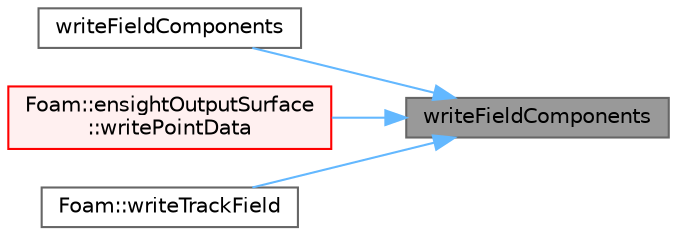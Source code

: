 digraph "writeFieldComponents"
{
 // LATEX_PDF_SIZE
  bgcolor="transparent";
  edge [fontname=Helvetica,fontsize=10,labelfontname=Helvetica,labelfontsize=10];
  node [fontname=Helvetica,fontsize=10,shape=box,height=0.2,width=0.4];
  rankdir="RL";
  Node1 [id="Node000001",label="writeFieldComponents",height=0.2,width=0.4,color="gray40", fillcolor="grey60", style="filled", fontcolor="black",tooltip=" "];
  Node1 -> Node2 [id="edge1_Node000001_Node000002",dir="back",color="steelblue1",style="solid",tooltip=" "];
  Node2 [id="Node000002",label="writeFieldComponents",height=0.2,width=0.4,color="grey40", fillcolor="white", style="filled",URL="$namespaceFoam_1_1ensightOutput_1_1Detail.html#ae3add1ccb828a002e9da453c68832583",tooltip=" "];
  Node1 -> Node3 [id="edge2_Node000001_Node000003",dir="back",color="steelblue1",style="solid",tooltip=" "];
  Node3 [id="Node000003",label="Foam::ensightOutputSurface\l::writePointData",height=0.2,width=0.4,color="red", fillcolor="#FFF0F0", style="filled",URL="$classFoam_1_1ensightOutputSurface.html#a059262b49e718ff95c9422a77bfa7030",tooltip=" "];
  Node1 -> Node7 [id="edge3_Node000001_Node000007",dir="back",color="steelblue1",style="solid",tooltip=" "];
  Node7 [id="Node000007",label="Foam::writeTrackField",height=0.2,width=0.4,color="grey40", fillcolor="white", style="filled",URL="$namespaceFoam.html#a0524240362048af224231a343ac1ef04",tooltip=" "];
}
